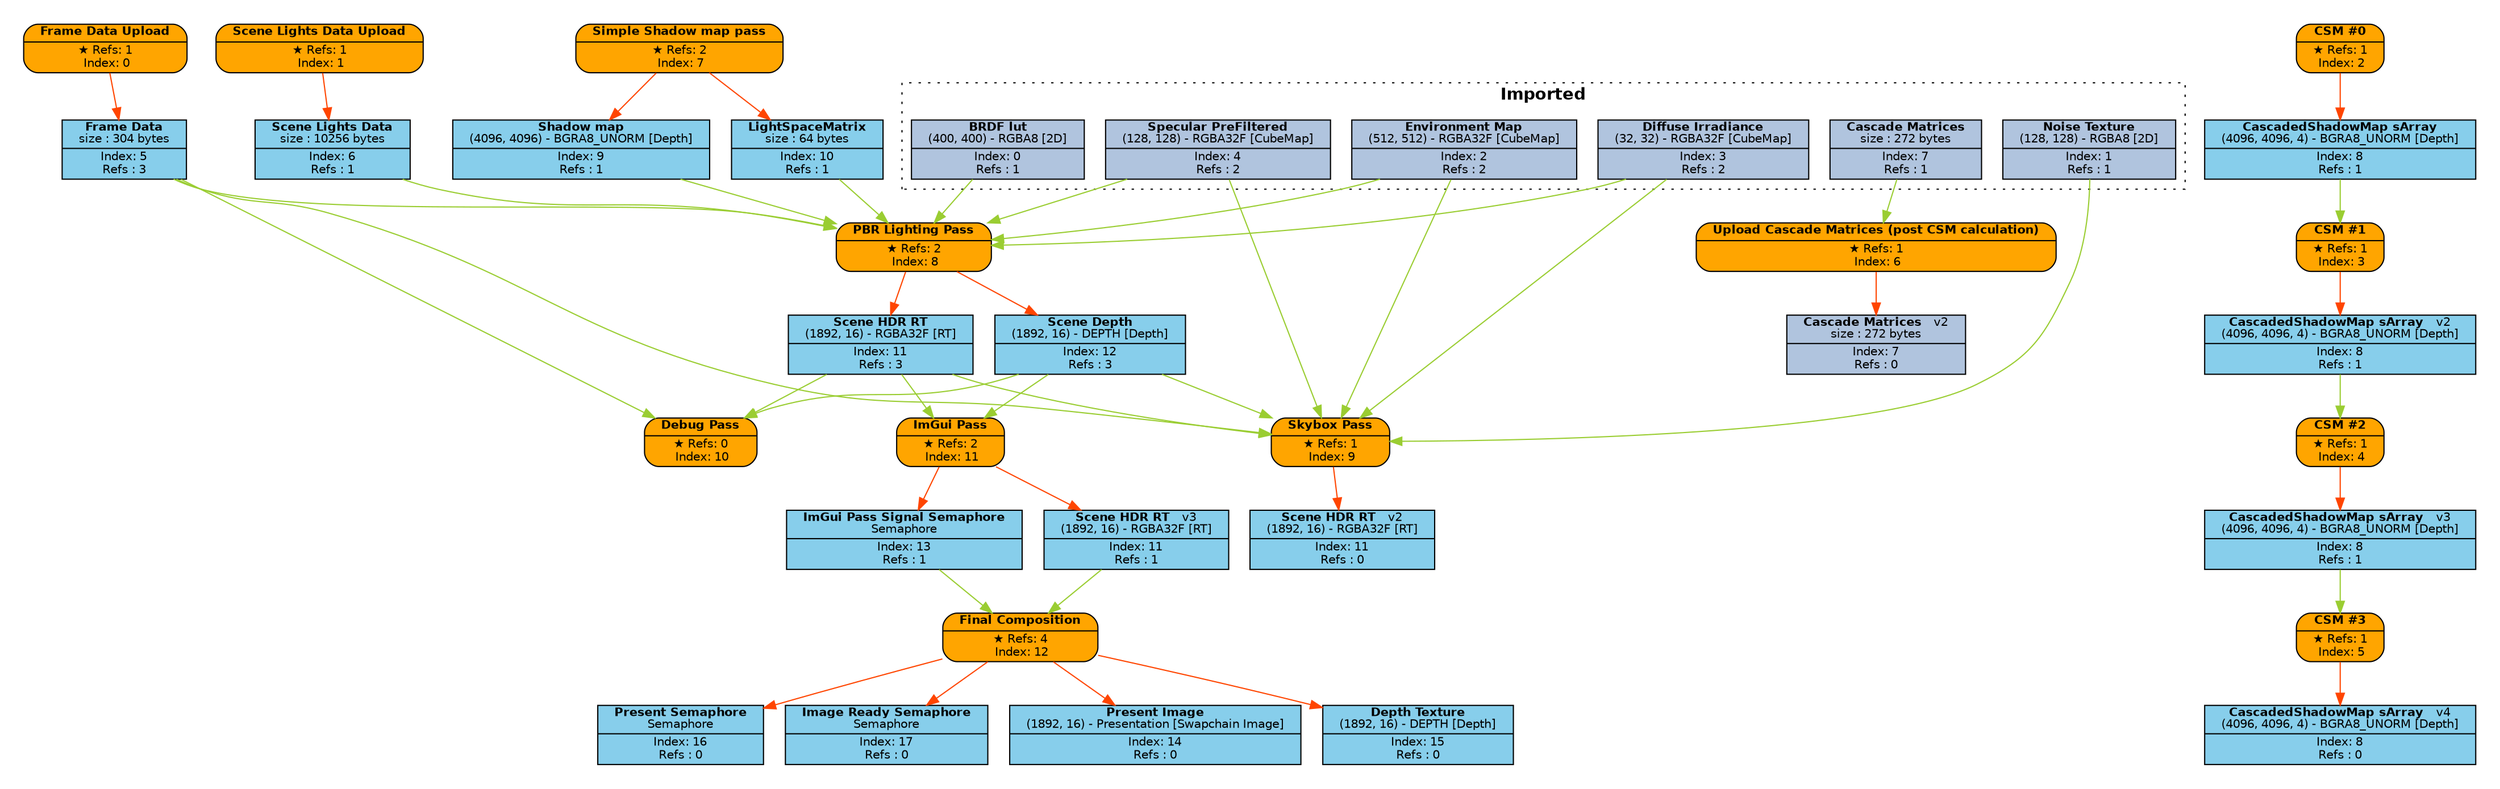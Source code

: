 digraph FrameGraph {
graph [style=invis, rankdir="TB" ordering=out, splines=spline]
node [shape=record, fontname="helvetica", fontsize=10, margin="0.2,0.03"]

P0 [label=<{ {<B>Frame Data Upload</B>} | {&#x2605; Refs: 1<BR/> Index: 0} }> style="rounded,filled", fillcolor=orange]
P1 [label=<{ {<B>Scene Lights Data Upload</B>} | {&#x2605; Refs: 1<BR/> Index: 1} }> style="rounded,filled", fillcolor=orange]
P2 [label=<{ {<B>CSM #0</B>} | {&#x2605; Refs: 1<BR/> Index: 2} }> style="rounded,filled", fillcolor=orange]
P3 [label=<{ {<B>CSM #1</B>} | {&#x2605; Refs: 1<BR/> Index: 3} }> style="rounded,filled", fillcolor=orange]
P4 [label=<{ {<B>CSM #2</B>} | {&#x2605; Refs: 1<BR/> Index: 4} }> style="rounded,filled", fillcolor=orange]
P5 [label=<{ {<B>CSM #3</B>} | {&#x2605; Refs: 1<BR/> Index: 5} }> style="rounded,filled", fillcolor=orange]
P6 [label=<{ {<B>Upload Cascade Matrices (post CSM calculation)</B>} | {&#x2605; Refs: 1<BR/> Index: 6} }> style="rounded,filled", fillcolor=orange]
P7 [label=<{ {<B>Simple Shadow map pass</B>} | {&#x2605; Refs: 2<BR/> Index: 7} }> style="rounded,filled", fillcolor=orange]
P8 [label=<{ {<B>PBR Lighting Pass</B>} | {&#x2605; Refs: 2<BR/> Index: 8} }> style="rounded,filled", fillcolor=orange]
P9 [label=<{ {<B>Skybox Pass</B>} | {&#x2605; Refs: 1<BR/> Index: 9} }> style="rounded,filled", fillcolor=orange]
P10 [label=<{ {<B>Debug Pass</B>} | {&#x2605; Refs: 0<BR/> Index: 10} }> style="rounded,filled", fillcolor=orange]
P11 [label=<{ {<B>ImGui Pass</B>} | {&#x2605; Refs: 2<BR/> Index: 11} }> style="rounded,filled", fillcolor=orange]
P12 [label=<{ {<B>Final Composition</B>} | {&#x2605; Refs: 4<BR/> Index: 12} }> style="rounded,filled", fillcolor=orange]

R0_1 [label=<{ {<B>BRDF lut</B><BR/>(400, 400) - RGBA8 [2D]} | {Index: 0<BR/>Refs : 1} }> style=filled, fillcolor=lightsteelblue]
R1_1 [label=<{ {<B>Noise Texture</B><BR/>(128, 128) - RGBA8 [2D]} | {Index: 1<BR/>Refs : 1} }> style=filled, fillcolor=lightsteelblue]
R2_1 [label=<{ {<B>Environment Map</B><BR/>(512, 512) - RGBA32F [CubeMap]} | {Index: 2<BR/>Refs : 2} }> style=filled, fillcolor=lightsteelblue]
R3_1 [label=<{ {<B>Diffuse Irradiance</B><BR/>(32, 32) - RGBA32F [CubeMap]} | {Index: 3<BR/>Refs : 2} }> style=filled, fillcolor=lightsteelblue]
R4_1 [label=<{ {<B>Specular PreFiltered</B><BR/>(128, 128) - RGBA32F [CubeMap]} | {Index: 4<BR/>Refs : 2} }> style=filled, fillcolor=lightsteelblue]
R5_1 [label=<{ {<B>Frame Data</B><BR/>size : 304 bytes} | {Index: 5<BR/>Refs : 3} }> style=filled, fillcolor=skyblue]
R6_1 [label=<{ {<B>Scene Lights Data</B><BR/>size : 10256 bytes} | {Index: 6<BR/>Refs : 1} }> style=filled, fillcolor=skyblue]
R7_1 [label=<{ {<B>Cascade Matrices</B><BR/>size : 272 bytes} | {Index: 7<BR/>Refs : 1} }> style=filled, fillcolor=lightsteelblue]
R8_1 [label=<{ {<B>CascadedShadowMap sArray</B><BR/>(4096, 4096, 4) - BGRA8_UNORM [Depth]} | {Index: 8<BR/>Refs : 1} }> style=filled, fillcolor=skyblue]
R8_2 [label=<{ {<B>CascadedShadowMap sArray</B>   <FONT>v2</FONT><BR/>(4096, 4096, 4) - BGRA8_UNORM [Depth]} | {Index: 8<BR/>Refs : 1} }> style=filled, fillcolor=skyblue]
R8_3 [label=<{ {<B>CascadedShadowMap sArray</B>   <FONT>v3</FONT><BR/>(4096, 4096, 4) - BGRA8_UNORM [Depth]} | {Index: 8<BR/>Refs : 1} }> style=filled, fillcolor=skyblue]
R8_4 [label=<{ {<B>CascadedShadowMap sArray</B>   <FONT>v4</FONT><BR/>(4096, 4096, 4) - BGRA8_UNORM [Depth]} | {Index: 8<BR/>Refs : 0} }> style=filled, fillcolor=skyblue]
R7_2 [label=<{ {<B>Cascade Matrices</B>   <FONT>v2</FONT><BR/>size : 272 bytes} | {Index: 7<BR/>Refs : 0} }> style=filled, fillcolor=lightsteelblue]
R9_1 [label=<{ {<B>Shadow map</B><BR/>(4096, 4096) - BGRA8_UNORM [Depth]} | {Index: 9<BR/>Refs : 1} }> style=filled, fillcolor=skyblue]
R10_1 [label=<{ {<B>LightSpaceMatrix</B><BR/>size : 64 bytes} | {Index: 10<BR/>Refs : 1} }> style=filled, fillcolor=skyblue]
R11_1 [label=<{ {<B>Scene HDR RT</B><BR/>(1892, 16) - RGBA32F [RT]} | {Index: 11<BR/>Refs : 3} }> style=filled, fillcolor=skyblue]
R12_1 [label=<{ {<B>Scene Depth</B><BR/>(1892, 16) - DEPTH [Depth]} | {Index: 12<BR/>Refs : 3} }> style=filled, fillcolor=skyblue]
R11_2 [label=<{ {<B>Scene HDR RT</B>   <FONT>v2</FONT><BR/>(1892, 16) - RGBA32F [RT]} | {Index: 11<BR/>Refs : 0} }> style=filled, fillcolor=skyblue]
R13_1 [label=<{ {<B>ImGui Pass Signal Semaphore</B><BR/>Semaphore} | {Index: 13<BR/>Refs : 1} }> style=filled, fillcolor=skyblue]
R11_3 [label=<{ {<B>Scene HDR RT</B>   <FONT>v3</FONT><BR/>(1892, 16) - RGBA32F [RT]} | {Index: 11<BR/>Refs : 1} }> style=filled, fillcolor=skyblue]
R14_1 [label=<{ {<B>Present Image</B><BR/>(1892, 16) - Presentation [Swapchain Image]} | {Index: 14<BR/>Refs : 0} }> style=filled, fillcolor=skyblue]
R15_1 [label=<{ {<B>Depth Texture</B><BR/>(1892, 16) - DEPTH [Depth]} | {Index: 15<BR/>Refs : 0} }> style=filled, fillcolor=skyblue]
R16_1 [label=<{ {<B>Present Semaphore</B><BR/>Semaphore} | {Index: 16<BR/>Refs : 0} }> style=filled, fillcolor=skyblue]
R17_1 [label=<{ {<B>Image Ready Semaphore</B><BR/>Semaphore} | {Index: 17<BR/>Refs : 0} }> style=filled, fillcolor=skyblue]

P0 -> { R5_1 } [color=orangered]
P1 -> { R6_1 } [color=orangered]
P2 -> { R8_1 } [color=orangered]
P3 -> { R8_2 } [color=orangered]
P4 -> { R8_3 } [color=orangered]
P5 -> { R8_4 } [color=orangered]
P6 -> { R7_2 } [color=orangered]
P7 -> { R9_1 R10_1 } [color=orangered]
P8 -> { R11_1 R12_1 } [color=orangered]
P9 -> { R11_2 } [color=orangered]
P10 -> { } [color=orangered]
P11 -> { R11_3 R13_1 } [color=orangered]
P12 -> { R14_1 R15_1 R16_1 R17_1 } [color=orangered]

R0_1 -> { P8 } [color=olivedrab3]
R1_1 -> { P9 } [color=olivedrab3]
R2_1 -> { P8 P9 } [color=olivedrab3]
R3_1 -> { P8 P9 } [color=olivedrab3]
R4_1 -> { P8 P9 } [color=olivedrab3]
R5_1 -> { P8 P9 P10 } [color=olivedrab3]
R6_1 -> { P8 } [color=olivedrab3]
R7_1 -> { P6 } [color=olivedrab3]
R8_1 -> { P3 } [color=olivedrab3]
R8_2 -> { P4 } [color=olivedrab3]
R8_3 -> { P5 } [color=olivedrab3]
R8_4 -> { } [color=olivedrab3]
R7_2 -> { } [color=olivedrab3]
R9_1 -> { P8 } [color=olivedrab3]
R10_1 -> { P8 } [color=olivedrab3]
R11_1 -> { P9 P10 P11 } [color=olivedrab3]
R12_1 -> { P9 P10 P11 } [color=olivedrab3]
R11_2 -> { } [color=olivedrab3]
R13_1 -> { P12 } [color=olivedrab3]
R11_3 -> { P12 } [color=olivedrab3]
R14_1 -> { } [color=olivedrab3]
R15_1 -> { } [color=olivedrab3]
R16_1 -> { } [color=olivedrab3]
R17_1 -> { } [color=olivedrab3]

subgraph cluster_0 {
P0 R5_1 
}
subgraph cluster_1 {
P1 R6_1 
}
subgraph cluster_2 {
P2 R8_1 
}
subgraph cluster_3 {
P3 
}
subgraph cluster_4 {
P4 
}
subgraph cluster_5 {
P5 
}
subgraph cluster_6 {
P6 
}
subgraph cluster_7 {
P7 R9_1 R10_1 
}
subgraph cluster_8 {
P8 R11_1 R12_1 
}
subgraph cluster_9 {
P9 
}
subgraph cluster_10 {
P10 
}
subgraph cluster_11 {
P11 R13_1 
}
subgraph cluster_12 {
P12 R14_1 R15_1 R16_1 R17_1 
}

subgraph cluster_imported_resources {
graph [style=dotted, fontname="helvetica", label=< <B>Imported</B> >]
R0_1 R1_1 R2_1 R3_1 R4_1 R7_1 
}

}